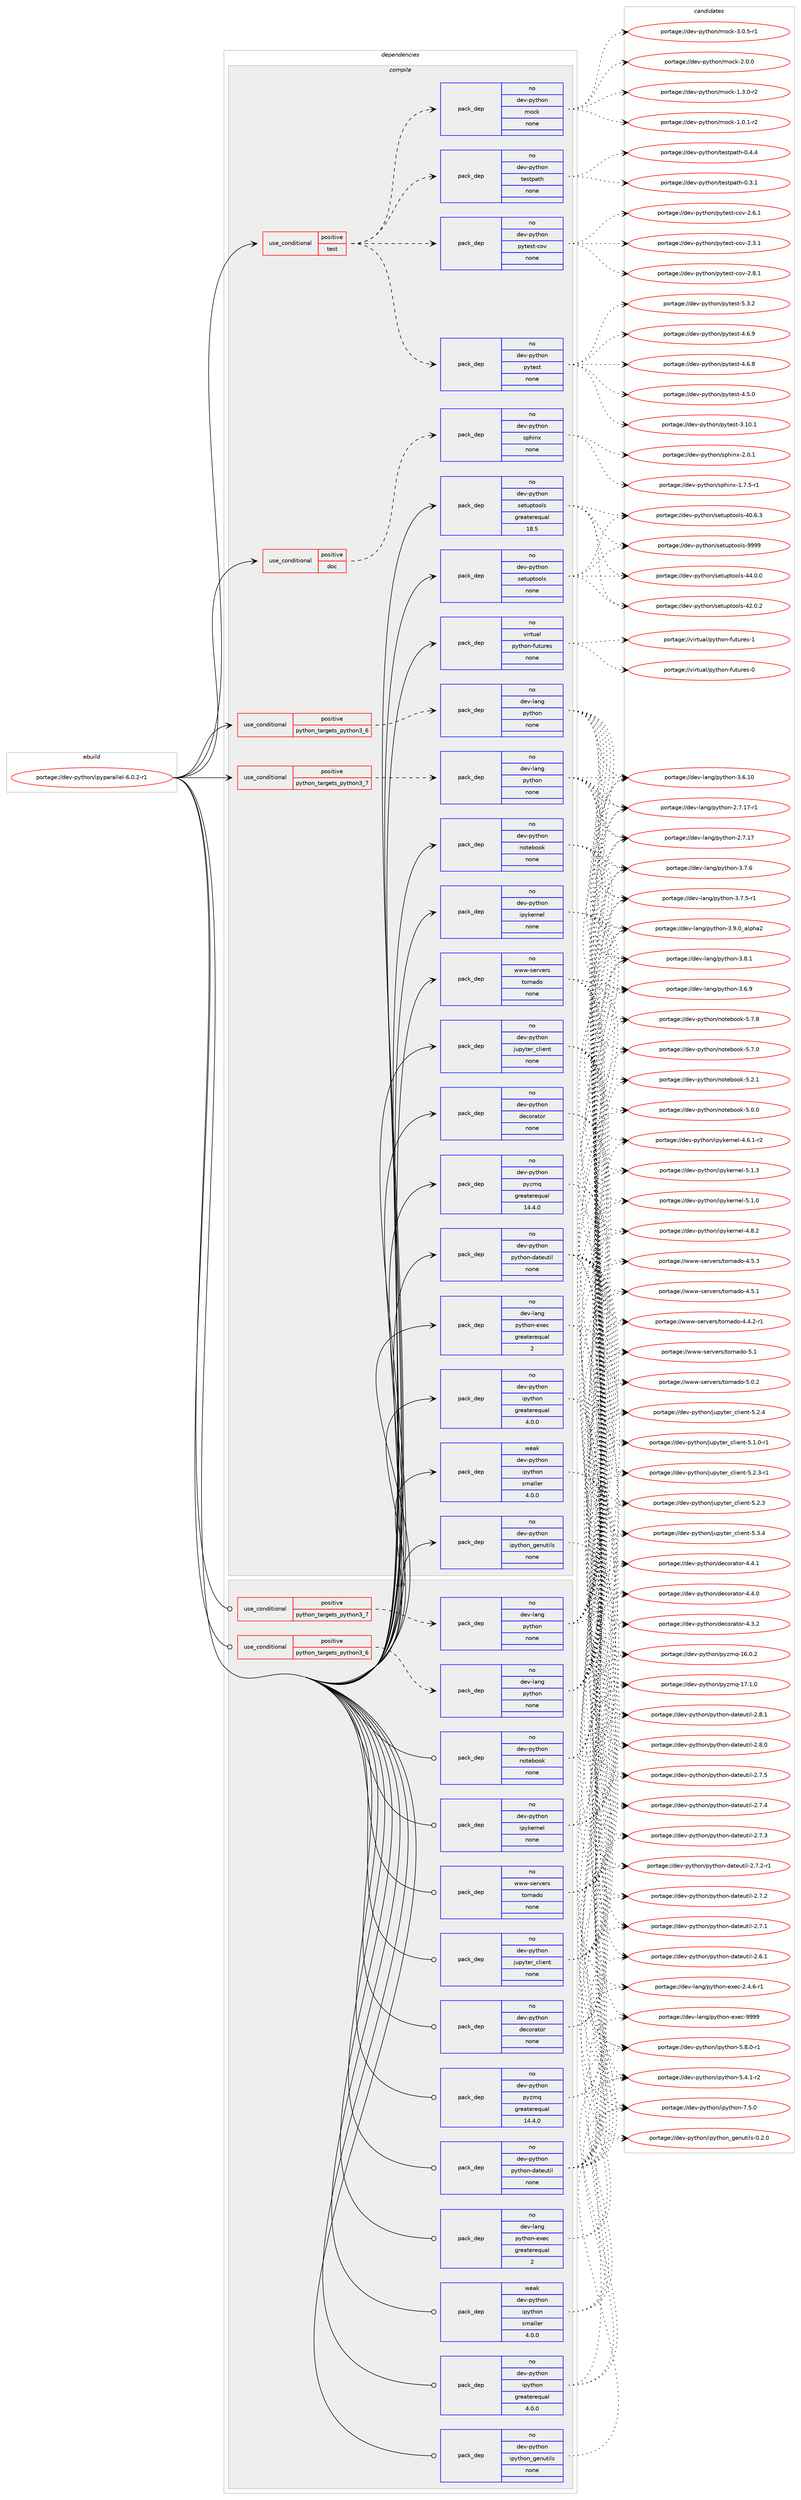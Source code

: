 digraph prolog {

# *************
# Graph options
# *************

newrank=true;
concentrate=true;
compound=true;
graph [rankdir=LR,fontname=Helvetica,fontsize=10,ranksep=1.5];#, ranksep=2.5, nodesep=0.2];
edge  [arrowhead=vee];
node  [fontname=Helvetica,fontsize=10];

# **********
# The ebuild
# **********

subgraph cluster_leftcol {
color=gray;
rank=same;
label=<<i>ebuild</i>>;
id [label="portage://dev-python/ipyparallel-6.0.2-r1", color=red, width=4, href="../dev-python/ipyparallel-6.0.2-r1.svg"];
}

# ****************
# The dependencies
# ****************

subgraph cluster_midcol {
color=gray;
label=<<i>dependencies</i>>;
subgraph cluster_compile {
fillcolor="#eeeeee";
style=filled;
label=<<i>compile</i>>;
subgraph cond114384 {
dependency455342 [label=<<TABLE BORDER="0" CELLBORDER="1" CELLSPACING="0" CELLPADDING="4"><TR><TD ROWSPAN="3" CELLPADDING="10">use_conditional</TD></TR><TR><TD>positive</TD></TR><TR><TD>doc</TD></TR></TABLE>>, shape=none, color=red];
subgraph pack335975 {
dependency455343 [label=<<TABLE BORDER="0" CELLBORDER="1" CELLSPACING="0" CELLPADDING="4" WIDTH="220"><TR><TD ROWSPAN="6" CELLPADDING="30">pack_dep</TD></TR><TR><TD WIDTH="110">no</TD></TR><TR><TD>dev-python</TD></TR><TR><TD>sphinx</TD></TR><TR><TD>none</TD></TR><TR><TD></TD></TR></TABLE>>, shape=none, color=blue];
}
dependency455342:e -> dependency455343:w [weight=20,style="dashed",arrowhead="vee"];
}
id:e -> dependency455342:w [weight=20,style="solid",arrowhead="vee"];
subgraph cond114385 {
dependency455344 [label=<<TABLE BORDER="0" CELLBORDER="1" CELLSPACING="0" CELLPADDING="4"><TR><TD ROWSPAN="3" CELLPADDING="10">use_conditional</TD></TR><TR><TD>positive</TD></TR><TR><TD>python_targets_python3_6</TD></TR></TABLE>>, shape=none, color=red];
subgraph pack335976 {
dependency455345 [label=<<TABLE BORDER="0" CELLBORDER="1" CELLSPACING="0" CELLPADDING="4" WIDTH="220"><TR><TD ROWSPAN="6" CELLPADDING="30">pack_dep</TD></TR><TR><TD WIDTH="110">no</TD></TR><TR><TD>dev-lang</TD></TR><TR><TD>python</TD></TR><TR><TD>none</TD></TR><TR><TD></TD></TR></TABLE>>, shape=none, color=blue];
}
dependency455344:e -> dependency455345:w [weight=20,style="dashed",arrowhead="vee"];
}
id:e -> dependency455344:w [weight=20,style="solid",arrowhead="vee"];
subgraph cond114386 {
dependency455346 [label=<<TABLE BORDER="0" CELLBORDER="1" CELLSPACING="0" CELLPADDING="4"><TR><TD ROWSPAN="3" CELLPADDING="10">use_conditional</TD></TR><TR><TD>positive</TD></TR><TR><TD>python_targets_python3_7</TD></TR></TABLE>>, shape=none, color=red];
subgraph pack335977 {
dependency455347 [label=<<TABLE BORDER="0" CELLBORDER="1" CELLSPACING="0" CELLPADDING="4" WIDTH="220"><TR><TD ROWSPAN="6" CELLPADDING="30">pack_dep</TD></TR><TR><TD WIDTH="110">no</TD></TR><TR><TD>dev-lang</TD></TR><TR><TD>python</TD></TR><TR><TD>none</TD></TR><TR><TD></TD></TR></TABLE>>, shape=none, color=blue];
}
dependency455346:e -> dependency455347:w [weight=20,style="dashed",arrowhead="vee"];
}
id:e -> dependency455346:w [weight=20,style="solid",arrowhead="vee"];
subgraph cond114387 {
dependency455348 [label=<<TABLE BORDER="0" CELLBORDER="1" CELLSPACING="0" CELLPADDING="4"><TR><TD ROWSPAN="3" CELLPADDING="10">use_conditional</TD></TR><TR><TD>positive</TD></TR><TR><TD>test</TD></TR></TABLE>>, shape=none, color=red];
subgraph pack335978 {
dependency455349 [label=<<TABLE BORDER="0" CELLBORDER="1" CELLSPACING="0" CELLPADDING="4" WIDTH="220"><TR><TD ROWSPAN="6" CELLPADDING="30">pack_dep</TD></TR><TR><TD WIDTH="110">no</TD></TR><TR><TD>dev-python</TD></TR><TR><TD>mock</TD></TR><TR><TD>none</TD></TR><TR><TD></TD></TR></TABLE>>, shape=none, color=blue];
}
dependency455348:e -> dependency455349:w [weight=20,style="dashed",arrowhead="vee"];
subgraph pack335979 {
dependency455350 [label=<<TABLE BORDER="0" CELLBORDER="1" CELLSPACING="0" CELLPADDING="4" WIDTH="220"><TR><TD ROWSPAN="6" CELLPADDING="30">pack_dep</TD></TR><TR><TD WIDTH="110">no</TD></TR><TR><TD>dev-python</TD></TR><TR><TD>pytest</TD></TR><TR><TD>none</TD></TR><TR><TD></TD></TR></TABLE>>, shape=none, color=blue];
}
dependency455348:e -> dependency455350:w [weight=20,style="dashed",arrowhead="vee"];
subgraph pack335980 {
dependency455351 [label=<<TABLE BORDER="0" CELLBORDER="1" CELLSPACING="0" CELLPADDING="4" WIDTH="220"><TR><TD ROWSPAN="6" CELLPADDING="30">pack_dep</TD></TR><TR><TD WIDTH="110">no</TD></TR><TR><TD>dev-python</TD></TR><TR><TD>pytest-cov</TD></TR><TR><TD>none</TD></TR><TR><TD></TD></TR></TABLE>>, shape=none, color=blue];
}
dependency455348:e -> dependency455351:w [weight=20,style="dashed",arrowhead="vee"];
subgraph pack335981 {
dependency455352 [label=<<TABLE BORDER="0" CELLBORDER="1" CELLSPACING="0" CELLPADDING="4" WIDTH="220"><TR><TD ROWSPAN="6" CELLPADDING="30">pack_dep</TD></TR><TR><TD WIDTH="110">no</TD></TR><TR><TD>dev-python</TD></TR><TR><TD>testpath</TD></TR><TR><TD>none</TD></TR><TR><TD></TD></TR></TABLE>>, shape=none, color=blue];
}
dependency455348:e -> dependency455352:w [weight=20,style="dashed",arrowhead="vee"];
}
id:e -> dependency455348:w [weight=20,style="solid",arrowhead="vee"];
subgraph pack335982 {
dependency455353 [label=<<TABLE BORDER="0" CELLBORDER="1" CELLSPACING="0" CELLPADDING="4" WIDTH="220"><TR><TD ROWSPAN="6" CELLPADDING="30">pack_dep</TD></TR><TR><TD WIDTH="110">no</TD></TR><TR><TD>dev-lang</TD></TR><TR><TD>python-exec</TD></TR><TR><TD>greaterequal</TD></TR><TR><TD>2</TD></TR></TABLE>>, shape=none, color=blue];
}
id:e -> dependency455353:w [weight=20,style="solid",arrowhead="vee"];
subgraph pack335983 {
dependency455354 [label=<<TABLE BORDER="0" CELLBORDER="1" CELLSPACING="0" CELLPADDING="4" WIDTH="220"><TR><TD ROWSPAN="6" CELLPADDING="30">pack_dep</TD></TR><TR><TD WIDTH="110">no</TD></TR><TR><TD>dev-python</TD></TR><TR><TD>decorator</TD></TR><TR><TD>none</TD></TR><TR><TD></TD></TR></TABLE>>, shape=none, color=blue];
}
id:e -> dependency455354:w [weight=20,style="solid",arrowhead="vee"];
subgraph pack335984 {
dependency455355 [label=<<TABLE BORDER="0" CELLBORDER="1" CELLSPACING="0" CELLPADDING="4" WIDTH="220"><TR><TD ROWSPAN="6" CELLPADDING="30">pack_dep</TD></TR><TR><TD WIDTH="110">no</TD></TR><TR><TD>dev-python</TD></TR><TR><TD>ipykernel</TD></TR><TR><TD>none</TD></TR><TR><TD></TD></TR></TABLE>>, shape=none, color=blue];
}
id:e -> dependency455355:w [weight=20,style="solid",arrowhead="vee"];
subgraph pack335985 {
dependency455356 [label=<<TABLE BORDER="0" CELLBORDER="1" CELLSPACING="0" CELLPADDING="4" WIDTH="220"><TR><TD ROWSPAN="6" CELLPADDING="30">pack_dep</TD></TR><TR><TD WIDTH="110">no</TD></TR><TR><TD>dev-python</TD></TR><TR><TD>ipython</TD></TR><TR><TD>greaterequal</TD></TR><TR><TD>4.0.0</TD></TR></TABLE>>, shape=none, color=blue];
}
id:e -> dependency455356:w [weight=20,style="solid",arrowhead="vee"];
subgraph pack335986 {
dependency455357 [label=<<TABLE BORDER="0" CELLBORDER="1" CELLSPACING="0" CELLPADDING="4" WIDTH="220"><TR><TD ROWSPAN="6" CELLPADDING="30">pack_dep</TD></TR><TR><TD WIDTH="110">no</TD></TR><TR><TD>dev-python</TD></TR><TR><TD>ipython_genutils</TD></TR><TR><TD>none</TD></TR><TR><TD></TD></TR></TABLE>>, shape=none, color=blue];
}
id:e -> dependency455357:w [weight=20,style="solid",arrowhead="vee"];
subgraph pack335987 {
dependency455358 [label=<<TABLE BORDER="0" CELLBORDER="1" CELLSPACING="0" CELLPADDING="4" WIDTH="220"><TR><TD ROWSPAN="6" CELLPADDING="30">pack_dep</TD></TR><TR><TD WIDTH="110">no</TD></TR><TR><TD>dev-python</TD></TR><TR><TD>jupyter_client</TD></TR><TR><TD>none</TD></TR><TR><TD></TD></TR></TABLE>>, shape=none, color=blue];
}
id:e -> dependency455358:w [weight=20,style="solid",arrowhead="vee"];
subgraph pack335988 {
dependency455359 [label=<<TABLE BORDER="0" CELLBORDER="1" CELLSPACING="0" CELLPADDING="4" WIDTH="220"><TR><TD ROWSPAN="6" CELLPADDING="30">pack_dep</TD></TR><TR><TD WIDTH="110">no</TD></TR><TR><TD>dev-python</TD></TR><TR><TD>notebook</TD></TR><TR><TD>none</TD></TR><TR><TD></TD></TR></TABLE>>, shape=none, color=blue];
}
id:e -> dependency455359:w [weight=20,style="solid",arrowhead="vee"];
subgraph pack335989 {
dependency455360 [label=<<TABLE BORDER="0" CELLBORDER="1" CELLSPACING="0" CELLPADDING="4" WIDTH="220"><TR><TD ROWSPAN="6" CELLPADDING="30">pack_dep</TD></TR><TR><TD WIDTH="110">no</TD></TR><TR><TD>dev-python</TD></TR><TR><TD>python-dateutil</TD></TR><TR><TD>none</TD></TR><TR><TD></TD></TR></TABLE>>, shape=none, color=blue];
}
id:e -> dependency455360:w [weight=20,style="solid",arrowhead="vee"];
subgraph pack335990 {
dependency455361 [label=<<TABLE BORDER="0" CELLBORDER="1" CELLSPACING="0" CELLPADDING="4" WIDTH="220"><TR><TD ROWSPAN="6" CELLPADDING="30">pack_dep</TD></TR><TR><TD WIDTH="110">no</TD></TR><TR><TD>dev-python</TD></TR><TR><TD>pyzmq</TD></TR><TR><TD>greaterequal</TD></TR><TR><TD>14.4.0</TD></TR></TABLE>>, shape=none, color=blue];
}
id:e -> dependency455361:w [weight=20,style="solid",arrowhead="vee"];
subgraph pack335991 {
dependency455362 [label=<<TABLE BORDER="0" CELLBORDER="1" CELLSPACING="0" CELLPADDING="4" WIDTH="220"><TR><TD ROWSPAN="6" CELLPADDING="30">pack_dep</TD></TR><TR><TD WIDTH="110">no</TD></TR><TR><TD>dev-python</TD></TR><TR><TD>setuptools</TD></TR><TR><TD>greaterequal</TD></TR><TR><TD>18.5</TD></TR></TABLE>>, shape=none, color=blue];
}
id:e -> dependency455362:w [weight=20,style="solid",arrowhead="vee"];
subgraph pack335992 {
dependency455363 [label=<<TABLE BORDER="0" CELLBORDER="1" CELLSPACING="0" CELLPADDING="4" WIDTH="220"><TR><TD ROWSPAN="6" CELLPADDING="30">pack_dep</TD></TR><TR><TD WIDTH="110">no</TD></TR><TR><TD>dev-python</TD></TR><TR><TD>setuptools</TD></TR><TR><TD>none</TD></TR><TR><TD></TD></TR></TABLE>>, shape=none, color=blue];
}
id:e -> dependency455363:w [weight=20,style="solid",arrowhead="vee"];
subgraph pack335993 {
dependency455364 [label=<<TABLE BORDER="0" CELLBORDER="1" CELLSPACING="0" CELLPADDING="4" WIDTH="220"><TR><TD ROWSPAN="6" CELLPADDING="30">pack_dep</TD></TR><TR><TD WIDTH="110">no</TD></TR><TR><TD>virtual</TD></TR><TR><TD>python-futures</TD></TR><TR><TD>none</TD></TR><TR><TD></TD></TR></TABLE>>, shape=none, color=blue];
}
id:e -> dependency455364:w [weight=20,style="solid",arrowhead="vee"];
subgraph pack335994 {
dependency455365 [label=<<TABLE BORDER="0" CELLBORDER="1" CELLSPACING="0" CELLPADDING="4" WIDTH="220"><TR><TD ROWSPAN="6" CELLPADDING="30">pack_dep</TD></TR><TR><TD WIDTH="110">no</TD></TR><TR><TD>www-servers</TD></TR><TR><TD>tornado</TD></TR><TR><TD>none</TD></TR><TR><TD></TD></TR></TABLE>>, shape=none, color=blue];
}
id:e -> dependency455365:w [weight=20,style="solid",arrowhead="vee"];
subgraph pack335995 {
dependency455366 [label=<<TABLE BORDER="0" CELLBORDER="1" CELLSPACING="0" CELLPADDING="4" WIDTH="220"><TR><TD ROWSPAN="6" CELLPADDING="30">pack_dep</TD></TR><TR><TD WIDTH="110">weak</TD></TR><TR><TD>dev-python</TD></TR><TR><TD>ipython</TD></TR><TR><TD>smaller</TD></TR><TR><TD>4.0.0</TD></TR></TABLE>>, shape=none, color=blue];
}
id:e -> dependency455366:w [weight=20,style="solid",arrowhead="vee"];
}
subgraph cluster_compileandrun {
fillcolor="#eeeeee";
style=filled;
label=<<i>compile and run</i>>;
}
subgraph cluster_run {
fillcolor="#eeeeee";
style=filled;
label=<<i>run</i>>;
subgraph cond114388 {
dependency455367 [label=<<TABLE BORDER="0" CELLBORDER="1" CELLSPACING="0" CELLPADDING="4"><TR><TD ROWSPAN="3" CELLPADDING="10">use_conditional</TD></TR><TR><TD>positive</TD></TR><TR><TD>python_targets_python3_6</TD></TR></TABLE>>, shape=none, color=red];
subgraph pack335996 {
dependency455368 [label=<<TABLE BORDER="0" CELLBORDER="1" CELLSPACING="0" CELLPADDING="4" WIDTH="220"><TR><TD ROWSPAN="6" CELLPADDING="30">pack_dep</TD></TR><TR><TD WIDTH="110">no</TD></TR><TR><TD>dev-lang</TD></TR><TR><TD>python</TD></TR><TR><TD>none</TD></TR><TR><TD></TD></TR></TABLE>>, shape=none, color=blue];
}
dependency455367:e -> dependency455368:w [weight=20,style="dashed",arrowhead="vee"];
}
id:e -> dependency455367:w [weight=20,style="solid",arrowhead="odot"];
subgraph cond114389 {
dependency455369 [label=<<TABLE BORDER="0" CELLBORDER="1" CELLSPACING="0" CELLPADDING="4"><TR><TD ROWSPAN="3" CELLPADDING="10">use_conditional</TD></TR><TR><TD>positive</TD></TR><TR><TD>python_targets_python3_7</TD></TR></TABLE>>, shape=none, color=red];
subgraph pack335997 {
dependency455370 [label=<<TABLE BORDER="0" CELLBORDER="1" CELLSPACING="0" CELLPADDING="4" WIDTH="220"><TR><TD ROWSPAN="6" CELLPADDING="30">pack_dep</TD></TR><TR><TD WIDTH="110">no</TD></TR><TR><TD>dev-lang</TD></TR><TR><TD>python</TD></TR><TR><TD>none</TD></TR><TR><TD></TD></TR></TABLE>>, shape=none, color=blue];
}
dependency455369:e -> dependency455370:w [weight=20,style="dashed",arrowhead="vee"];
}
id:e -> dependency455369:w [weight=20,style="solid",arrowhead="odot"];
subgraph pack335998 {
dependency455371 [label=<<TABLE BORDER="0" CELLBORDER="1" CELLSPACING="0" CELLPADDING="4" WIDTH="220"><TR><TD ROWSPAN="6" CELLPADDING="30">pack_dep</TD></TR><TR><TD WIDTH="110">no</TD></TR><TR><TD>dev-lang</TD></TR><TR><TD>python-exec</TD></TR><TR><TD>greaterequal</TD></TR><TR><TD>2</TD></TR></TABLE>>, shape=none, color=blue];
}
id:e -> dependency455371:w [weight=20,style="solid",arrowhead="odot"];
subgraph pack335999 {
dependency455372 [label=<<TABLE BORDER="0" CELLBORDER="1" CELLSPACING="0" CELLPADDING="4" WIDTH="220"><TR><TD ROWSPAN="6" CELLPADDING="30">pack_dep</TD></TR><TR><TD WIDTH="110">no</TD></TR><TR><TD>dev-python</TD></TR><TR><TD>decorator</TD></TR><TR><TD>none</TD></TR><TR><TD></TD></TR></TABLE>>, shape=none, color=blue];
}
id:e -> dependency455372:w [weight=20,style="solid",arrowhead="odot"];
subgraph pack336000 {
dependency455373 [label=<<TABLE BORDER="0" CELLBORDER="1" CELLSPACING="0" CELLPADDING="4" WIDTH="220"><TR><TD ROWSPAN="6" CELLPADDING="30">pack_dep</TD></TR><TR><TD WIDTH="110">no</TD></TR><TR><TD>dev-python</TD></TR><TR><TD>ipykernel</TD></TR><TR><TD>none</TD></TR><TR><TD></TD></TR></TABLE>>, shape=none, color=blue];
}
id:e -> dependency455373:w [weight=20,style="solid",arrowhead="odot"];
subgraph pack336001 {
dependency455374 [label=<<TABLE BORDER="0" CELLBORDER="1" CELLSPACING="0" CELLPADDING="4" WIDTH="220"><TR><TD ROWSPAN="6" CELLPADDING="30">pack_dep</TD></TR><TR><TD WIDTH="110">no</TD></TR><TR><TD>dev-python</TD></TR><TR><TD>ipython</TD></TR><TR><TD>greaterequal</TD></TR><TR><TD>4.0.0</TD></TR></TABLE>>, shape=none, color=blue];
}
id:e -> dependency455374:w [weight=20,style="solid",arrowhead="odot"];
subgraph pack336002 {
dependency455375 [label=<<TABLE BORDER="0" CELLBORDER="1" CELLSPACING="0" CELLPADDING="4" WIDTH="220"><TR><TD ROWSPAN="6" CELLPADDING="30">pack_dep</TD></TR><TR><TD WIDTH="110">no</TD></TR><TR><TD>dev-python</TD></TR><TR><TD>ipython_genutils</TD></TR><TR><TD>none</TD></TR><TR><TD></TD></TR></TABLE>>, shape=none, color=blue];
}
id:e -> dependency455375:w [weight=20,style="solid",arrowhead="odot"];
subgraph pack336003 {
dependency455376 [label=<<TABLE BORDER="0" CELLBORDER="1" CELLSPACING="0" CELLPADDING="4" WIDTH="220"><TR><TD ROWSPAN="6" CELLPADDING="30">pack_dep</TD></TR><TR><TD WIDTH="110">no</TD></TR><TR><TD>dev-python</TD></TR><TR><TD>jupyter_client</TD></TR><TR><TD>none</TD></TR><TR><TD></TD></TR></TABLE>>, shape=none, color=blue];
}
id:e -> dependency455376:w [weight=20,style="solid",arrowhead="odot"];
subgraph pack336004 {
dependency455377 [label=<<TABLE BORDER="0" CELLBORDER="1" CELLSPACING="0" CELLPADDING="4" WIDTH="220"><TR><TD ROWSPAN="6" CELLPADDING="30">pack_dep</TD></TR><TR><TD WIDTH="110">no</TD></TR><TR><TD>dev-python</TD></TR><TR><TD>notebook</TD></TR><TR><TD>none</TD></TR><TR><TD></TD></TR></TABLE>>, shape=none, color=blue];
}
id:e -> dependency455377:w [weight=20,style="solid",arrowhead="odot"];
subgraph pack336005 {
dependency455378 [label=<<TABLE BORDER="0" CELLBORDER="1" CELLSPACING="0" CELLPADDING="4" WIDTH="220"><TR><TD ROWSPAN="6" CELLPADDING="30">pack_dep</TD></TR><TR><TD WIDTH="110">no</TD></TR><TR><TD>dev-python</TD></TR><TR><TD>python-dateutil</TD></TR><TR><TD>none</TD></TR><TR><TD></TD></TR></TABLE>>, shape=none, color=blue];
}
id:e -> dependency455378:w [weight=20,style="solid",arrowhead="odot"];
subgraph pack336006 {
dependency455379 [label=<<TABLE BORDER="0" CELLBORDER="1" CELLSPACING="0" CELLPADDING="4" WIDTH="220"><TR><TD ROWSPAN="6" CELLPADDING="30">pack_dep</TD></TR><TR><TD WIDTH="110">no</TD></TR><TR><TD>dev-python</TD></TR><TR><TD>pyzmq</TD></TR><TR><TD>greaterequal</TD></TR><TR><TD>14.4.0</TD></TR></TABLE>>, shape=none, color=blue];
}
id:e -> dependency455379:w [weight=20,style="solid",arrowhead="odot"];
subgraph pack336007 {
dependency455380 [label=<<TABLE BORDER="0" CELLBORDER="1" CELLSPACING="0" CELLPADDING="4" WIDTH="220"><TR><TD ROWSPAN="6" CELLPADDING="30">pack_dep</TD></TR><TR><TD WIDTH="110">no</TD></TR><TR><TD>www-servers</TD></TR><TR><TD>tornado</TD></TR><TR><TD>none</TD></TR><TR><TD></TD></TR></TABLE>>, shape=none, color=blue];
}
id:e -> dependency455380:w [weight=20,style="solid",arrowhead="odot"];
subgraph pack336008 {
dependency455381 [label=<<TABLE BORDER="0" CELLBORDER="1" CELLSPACING="0" CELLPADDING="4" WIDTH="220"><TR><TD ROWSPAN="6" CELLPADDING="30">pack_dep</TD></TR><TR><TD WIDTH="110">weak</TD></TR><TR><TD>dev-python</TD></TR><TR><TD>ipython</TD></TR><TR><TD>smaller</TD></TR><TR><TD>4.0.0</TD></TR></TABLE>>, shape=none, color=blue];
}
id:e -> dependency455381:w [weight=20,style="solid",arrowhead="odot"];
}
}

# **************
# The candidates
# **************

subgraph cluster_choices {
rank=same;
color=gray;
label=<<i>candidates</i>>;

subgraph choice335975 {
color=black;
nodesep=1;
choice1001011184511212111610411111047115112104105110120455046484649 [label="portage://dev-python/sphinx-2.0.1", color=red, width=4,href="../dev-python/sphinx-2.0.1.svg"];
choice10010111845112121116104111110471151121041051101204549465546534511449 [label="portage://dev-python/sphinx-1.7.5-r1", color=red, width=4,href="../dev-python/sphinx-1.7.5-r1.svg"];
dependency455343:e -> choice1001011184511212111610411111047115112104105110120455046484649:w [style=dotted,weight="100"];
dependency455343:e -> choice10010111845112121116104111110471151121041051101204549465546534511449:w [style=dotted,weight="100"];
}
subgraph choice335976 {
color=black;
nodesep=1;
choice10010111845108971101034711212111610411111045514657464895971081121049750 [label="portage://dev-lang/python-3.9.0_alpha2", color=red, width=4,href="../dev-lang/python-3.9.0_alpha2.svg"];
choice100101118451089711010347112121116104111110455146564649 [label="portage://dev-lang/python-3.8.1", color=red, width=4,href="../dev-lang/python-3.8.1.svg"];
choice100101118451089711010347112121116104111110455146554654 [label="portage://dev-lang/python-3.7.6", color=red, width=4,href="../dev-lang/python-3.7.6.svg"];
choice1001011184510897110103471121211161041111104551465546534511449 [label="portage://dev-lang/python-3.7.5-r1", color=red, width=4,href="../dev-lang/python-3.7.5-r1.svg"];
choice100101118451089711010347112121116104111110455146544657 [label="portage://dev-lang/python-3.6.9", color=red, width=4,href="../dev-lang/python-3.6.9.svg"];
choice10010111845108971101034711212111610411111045514654464948 [label="portage://dev-lang/python-3.6.10", color=red, width=4,href="../dev-lang/python-3.6.10.svg"];
choice100101118451089711010347112121116104111110455046554649554511449 [label="portage://dev-lang/python-2.7.17-r1", color=red, width=4,href="../dev-lang/python-2.7.17-r1.svg"];
choice10010111845108971101034711212111610411111045504655464955 [label="portage://dev-lang/python-2.7.17", color=red, width=4,href="../dev-lang/python-2.7.17.svg"];
dependency455345:e -> choice10010111845108971101034711212111610411111045514657464895971081121049750:w [style=dotted,weight="100"];
dependency455345:e -> choice100101118451089711010347112121116104111110455146564649:w [style=dotted,weight="100"];
dependency455345:e -> choice100101118451089711010347112121116104111110455146554654:w [style=dotted,weight="100"];
dependency455345:e -> choice1001011184510897110103471121211161041111104551465546534511449:w [style=dotted,weight="100"];
dependency455345:e -> choice100101118451089711010347112121116104111110455146544657:w [style=dotted,weight="100"];
dependency455345:e -> choice10010111845108971101034711212111610411111045514654464948:w [style=dotted,weight="100"];
dependency455345:e -> choice100101118451089711010347112121116104111110455046554649554511449:w [style=dotted,weight="100"];
dependency455345:e -> choice10010111845108971101034711212111610411111045504655464955:w [style=dotted,weight="100"];
}
subgraph choice335977 {
color=black;
nodesep=1;
choice10010111845108971101034711212111610411111045514657464895971081121049750 [label="portage://dev-lang/python-3.9.0_alpha2", color=red, width=4,href="../dev-lang/python-3.9.0_alpha2.svg"];
choice100101118451089711010347112121116104111110455146564649 [label="portage://dev-lang/python-3.8.1", color=red, width=4,href="../dev-lang/python-3.8.1.svg"];
choice100101118451089711010347112121116104111110455146554654 [label="portage://dev-lang/python-3.7.6", color=red, width=4,href="../dev-lang/python-3.7.6.svg"];
choice1001011184510897110103471121211161041111104551465546534511449 [label="portage://dev-lang/python-3.7.5-r1", color=red, width=4,href="../dev-lang/python-3.7.5-r1.svg"];
choice100101118451089711010347112121116104111110455146544657 [label="portage://dev-lang/python-3.6.9", color=red, width=4,href="../dev-lang/python-3.6.9.svg"];
choice10010111845108971101034711212111610411111045514654464948 [label="portage://dev-lang/python-3.6.10", color=red, width=4,href="../dev-lang/python-3.6.10.svg"];
choice100101118451089711010347112121116104111110455046554649554511449 [label="portage://dev-lang/python-2.7.17-r1", color=red, width=4,href="../dev-lang/python-2.7.17-r1.svg"];
choice10010111845108971101034711212111610411111045504655464955 [label="portage://dev-lang/python-2.7.17", color=red, width=4,href="../dev-lang/python-2.7.17.svg"];
dependency455347:e -> choice10010111845108971101034711212111610411111045514657464895971081121049750:w [style=dotted,weight="100"];
dependency455347:e -> choice100101118451089711010347112121116104111110455146564649:w [style=dotted,weight="100"];
dependency455347:e -> choice100101118451089711010347112121116104111110455146554654:w [style=dotted,weight="100"];
dependency455347:e -> choice1001011184510897110103471121211161041111104551465546534511449:w [style=dotted,weight="100"];
dependency455347:e -> choice100101118451089711010347112121116104111110455146544657:w [style=dotted,weight="100"];
dependency455347:e -> choice10010111845108971101034711212111610411111045514654464948:w [style=dotted,weight="100"];
dependency455347:e -> choice100101118451089711010347112121116104111110455046554649554511449:w [style=dotted,weight="100"];
dependency455347:e -> choice10010111845108971101034711212111610411111045504655464955:w [style=dotted,weight="100"];
}
subgraph choice335978 {
color=black;
nodesep=1;
choice1001011184511212111610411111047109111991074551464846534511449 [label="portage://dev-python/mock-3.0.5-r1", color=red, width=4,href="../dev-python/mock-3.0.5-r1.svg"];
choice100101118451121211161041111104710911199107455046484648 [label="portage://dev-python/mock-2.0.0", color=red, width=4,href="../dev-python/mock-2.0.0.svg"];
choice1001011184511212111610411111047109111991074549465146484511450 [label="portage://dev-python/mock-1.3.0-r2", color=red, width=4,href="../dev-python/mock-1.3.0-r2.svg"];
choice1001011184511212111610411111047109111991074549464846494511450 [label="portage://dev-python/mock-1.0.1-r2", color=red, width=4,href="../dev-python/mock-1.0.1-r2.svg"];
dependency455349:e -> choice1001011184511212111610411111047109111991074551464846534511449:w [style=dotted,weight="100"];
dependency455349:e -> choice100101118451121211161041111104710911199107455046484648:w [style=dotted,weight="100"];
dependency455349:e -> choice1001011184511212111610411111047109111991074549465146484511450:w [style=dotted,weight="100"];
dependency455349:e -> choice1001011184511212111610411111047109111991074549464846494511450:w [style=dotted,weight="100"];
}
subgraph choice335979 {
color=black;
nodesep=1;
choice1001011184511212111610411111047112121116101115116455346514650 [label="portage://dev-python/pytest-5.3.2", color=red, width=4,href="../dev-python/pytest-5.3.2.svg"];
choice1001011184511212111610411111047112121116101115116455246544657 [label="portage://dev-python/pytest-4.6.9", color=red, width=4,href="../dev-python/pytest-4.6.9.svg"];
choice1001011184511212111610411111047112121116101115116455246544656 [label="portage://dev-python/pytest-4.6.8", color=red, width=4,href="../dev-python/pytest-4.6.8.svg"];
choice1001011184511212111610411111047112121116101115116455246534648 [label="portage://dev-python/pytest-4.5.0", color=red, width=4,href="../dev-python/pytest-4.5.0.svg"];
choice100101118451121211161041111104711212111610111511645514649484649 [label="portage://dev-python/pytest-3.10.1", color=red, width=4,href="../dev-python/pytest-3.10.1.svg"];
dependency455350:e -> choice1001011184511212111610411111047112121116101115116455346514650:w [style=dotted,weight="100"];
dependency455350:e -> choice1001011184511212111610411111047112121116101115116455246544657:w [style=dotted,weight="100"];
dependency455350:e -> choice1001011184511212111610411111047112121116101115116455246544656:w [style=dotted,weight="100"];
dependency455350:e -> choice1001011184511212111610411111047112121116101115116455246534648:w [style=dotted,weight="100"];
dependency455350:e -> choice100101118451121211161041111104711212111610111511645514649484649:w [style=dotted,weight="100"];
}
subgraph choice335980 {
color=black;
nodesep=1;
choice10010111845112121116104111110471121211161011151164599111118455046564649 [label="portage://dev-python/pytest-cov-2.8.1", color=red, width=4,href="../dev-python/pytest-cov-2.8.1.svg"];
choice10010111845112121116104111110471121211161011151164599111118455046544649 [label="portage://dev-python/pytest-cov-2.6.1", color=red, width=4,href="../dev-python/pytest-cov-2.6.1.svg"];
choice10010111845112121116104111110471121211161011151164599111118455046514649 [label="portage://dev-python/pytest-cov-2.3.1", color=red, width=4,href="../dev-python/pytest-cov-2.3.1.svg"];
dependency455351:e -> choice10010111845112121116104111110471121211161011151164599111118455046564649:w [style=dotted,weight="100"];
dependency455351:e -> choice10010111845112121116104111110471121211161011151164599111118455046544649:w [style=dotted,weight="100"];
dependency455351:e -> choice10010111845112121116104111110471121211161011151164599111118455046514649:w [style=dotted,weight="100"];
}
subgraph choice335981 {
color=black;
nodesep=1;
choice100101118451121211161041111104711610111511611297116104454846524652 [label="portage://dev-python/testpath-0.4.4", color=red, width=4,href="../dev-python/testpath-0.4.4.svg"];
choice100101118451121211161041111104711610111511611297116104454846514649 [label="portage://dev-python/testpath-0.3.1", color=red, width=4,href="../dev-python/testpath-0.3.1.svg"];
dependency455352:e -> choice100101118451121211161041111104711610111511611297116104454846524652:w [style=dotted,weight="100"];
dependency455352:e -> choice100101118451121211161041111104711610111511611297116104454846514649:w [style=dotted,weight="100"];
}
subgraph choice335982 {
color=black;
nodesep=1;
choice10010111845108971101034711212111610411111045101120101994557575757 [label="portage://dev-lang/python-exec-9999", color=red, width=4,href="../dev-lang/python-exec-9999.svg"];
choice10010111845108971101034711212111610411111045101120101994550465246544511449 [label="portage://dev-lang/python-exec-2.4.6-r1", color=red, width=4,href="../dev-lang/python-exec-2.4.6-r1.svg"];
dependency455353:e -> choice10010111845108971101034711212111610411111045101120101994557575757:w [style=dotted,weight="100"];
dependency455353:e -> choice10010111845108971101034711212111610411111045101120101994550465246544511449:w [style=dotted,weight="100"];
}
subgraph choice335983 {
color=black;
nodesep=1;
choice10010111845112121116104111110471001019911111497116111114455246524649 [label="portage://dev-python/decorator-4.4.1", color=red, width=4,href="../dev-python/decorator-4.4.1.svg"];
choice10010111845112121116104111110471001019911111497116111114455246524648 [label="portage://dev-python/decorator-4.4.0", color=red, width=4,href="../dev-python/decorator-4.4.0.svg"];
choice10010111845112121116104111110471001019911111497116111114455246514650 [label="portage://dev-python/decorator-4.3.2", color=red, width=4,href="../dev-python/decorator-4.3.2.svg"];
dependency455354:e -> choice10010111845112121116104111110471001019911111497116111114455246524649:w [style=dotted,weight="100"];
dependency455354:e -> choice10010111845112121116104111110471001019911111497116111114455246524648:w [style=dotted,weight="100"];
dependency455354:e -> choice10010111845112121116104111110471001019911111497116111114455246514650:w [style=dotted,weight="100"];
}
subgraph choice335984 {
color=black;
nodesep=1;
choice1001011184511212111610411111047105112121107101114110101108455346494651 [label="portage://dev-python/ipykernel-5.1.3", color=red, width=4,href="../dev-python/ipykernel-5.1.3.svg"];
choice1001011184511212111610411111047105112121107101114110101108455346494648 [label="portage://dev-python/ipykernel-5.1.0", color=red, width=4,href="../dev-python/ipykernel-5.1.0.svg"];
choice1001011184511212111610411111047105112121107101114110101108455246564650 [label="portage://dev-python/ipykernel-4.8.2", color=red, width=4,href="../dev-python/ipykernel-4.8.2.svg"];
choice10010111845112121116104111110471051121211071011141101011084552465446494511450 [label="portage://dev-python/ipykernel-4.6.1-r2", color=red, width=4,href="../dev-python/ipykernel-4.6.1-r2.svg"];
dependency455355:e -> choice1001011184511212111610411111047105112121107101114110101108455346494651:w [style=dotted,weight="100"];
dependency455355:e -> choice1001011184511212111610411111047105112121107101114110101108455346494648:w [style=dotted,weight="100"];
dependency455355:e -> choice1001011184511212111610411111047105112121107101114110101108455246564650:w [style=dotted,weight="100"];
dependency455355:e -> choice10010111845112121116104111110471051121211071011141101011084552465446494511450:w [style=dotted,weight="100"];
}
subgraph choice335985 {
color=black;
nodesep=1;
choice1001011184511212111610411111047105112121116104111110455546534648 [label="portage://dev-python/ipython-7.5.0", color=red, width=4,href="../dev-python/ipython-7.5.0.svg"];
choice10010111845112121116104111110471051121211161041111104553465646484511449 [label="portage://dev-python/ipython-5.8.0-r1", color=red, width=4,href="../dev-python/ipython-5.8.0-r1.svg"];
choice10010111845112121116104111110471051121211161041111104553465246494511450 [label="portage://dev-python/ipython-5.4.1-r2", color=red, width=4,href="../dev-python/ipython-5.4.1-r2.svg"];
dependency455356:e -> choice1001011184511212111610411111047105112121116104111110455546534648:w [style=dotted,weight="100"];
dependency455356:e -> choice10010111845112121116104111110471051121211161041111104553465646484511449:w [style=dotted,weight="100"];
dependency455356:e -> choice10010111845112121116104111110471051121211161041111104553465246494511450:w [style=dotted,weight="100"];
}
subgraph choice335986 {
color=black;
nodesep=1;
choice100101118451121211161041111104710511212111610411111095103101110117116105108115454846504648 [label="portage://dev-python/ipython_genutils-0.2.0", color=red, width=4,href="../dev-python/ipython_genutils-0.2.0.svg"];
dependency455357:e -> choice100101118451121211161041111104710511212111610411111095103101110117116105108115454846504648:w [style=dotted,weight="100"];
}
subgraph choice335987 {
color=black;
nodesep=1;
choice10010111845112121116104111110471061171121211161011149599108105101110116455346514652 [label="portage://dev-python/jupyter_client-5.3.4", color=red, width=4,href="../dev-python/jupyter_client-5.3.4.svg"];
choice10010111845112121116104111110471061171121211161011149599108105101110116455346504652 [label="portage://dev-python/jupyter_client-5.2.4", color=red, width=4,href="../dev-python/jupyter_client-5.2.4.svg"];
choice100101118451121211161041111104710611711212111610111495991081051011101164553465046514511449 [label="portage://dev-python/jupyter_client-5.2.3-r1", color=red, width=4,href="../dev-python/jupyter_client-5.2.3-r1.svg"];
choice10010111845112121116104111110471061171121211161011149599108105101110116455346504651 [label="portage://dev-python/jupyter_client-5.2.3", color=red, width=4,href="../dev-python/jupyter_client-5.2.3.svg"];
choice100101118451121211161041111104710611711212111610111495991081051011101164553464946484511449 [label="portage://dev-python/jupyter_client-5.1.0-r1", color=red, width=4,href="../dev-python/jupyter_client-5.1.0-r1.svg"];
dependency455358:e -> choice10010111845112121116104111110471061171121211161011149599108105101110116455346514652:w [style=dotted,weight="100"];
dependency455358:e -> choice10010111845112121116104111110471061171121211161011149599108105101110116455346504652:w [style=dotted,weight="100"];
dependency455358:e -> choice100101118451121211161041111104710611711212111610111495991081051011101164553465046514511449:w [style=dotted,weight="100"];
dependency455358:e -> choice10010111845112121116104111110471061171121211161011149599108105101110116455346504651:w [style=dotted,weight="100"];
dependency455358:e -> choice100101118451121211161041111104710611711212111610111495991081051011101164553464946484511449:w [style=dotted,weight="100"];
}
subgraph choice335988 {
color=black;
nodesep=1;
choice100101118451121211161041111104711011111610198111111107455346554656 [label="portage://dev-python/notebook-5.7.8", color=red, width=4,href="../dev-python/notebook-5.7.8.svg"];
choice100101118451121211161041111104711011111610198111111107455346554648 [label="portage://dev-python/notebook-5.7.0", color=red, width=4,href="../dev-python/notebook-5.7.0.svg"];
choice100101118451121211161041111104711011111610198111111107455346504649 [label="portage://dev-python/notebook-5.2.1", color=red, width=4,href="../dev-python/notebook-5.2.1.svg"];
choice100101118451121211161041111104711011111610198111111107455346484648 [label="portage://dev-python/notebook-5.0.0", color=red, width=4,href="../dev-python/notebook-5.0.0.svg"];
dependency455359:e -> choice100101118451121211161041111104711011111610198111111107455346554656:w [style=dotted,weight="100"];
dependency455359:e -> choice100101118451121211161041111104711011111610198111111107455346554648:w [style=dotted,weight="100"];
dependency455359:e -> choice100101118451121211161041111104711011111610198111111107455346504649:w [style=dotted,weight="100"];
dependency455359:e -> choice100101118451121211161041111104711011111610198111111107455346484648:w [style=dotted,weight="100"];
}
subgraph choice335989 {
color=black;
nodesep=1;
choice10010111845112121116104111110471121211161041111104510097116101117116105108455046564649 [label="portage://dev-python/python-dateutil-2.8.1", color=red, width=4,href="../dev-python/python-dateutil-2.8.1.svg"];
choice10010111845112121116104111110471121211161041111104510097116101117116105108455046564648 [label="portage://dev-python/python-dateutil-2.8.0", color=red, width=4,href="../dev-python/python-dateutil-2.8.0.svg"];
choice10010111845112121116104111110471121211161041111104510097116101117116105108455046554653 [label="portage://dev-python/python-dateutil-2.7.5", color=red, width=4,href="../dev-python/python-dateutil-2.7.5.svg"];
choice10010111845112121116104111110471121211161041111104510097116101117116105108455046554652 [label="portage://dev-python/python-dateutil-2.7.4", color=red, width=4,href="../dev-python/python-dateutil-2.7.4.svg"];
choice10010111845112121116104111110471121211161041111104510097116101117116105108455046554651 [label="portage://dev-python/python-dateutil-2.7.3", color=red, width=4,href="../dev-python/python-dateutil-2.7.3.svg"];
choice100101118451121211161041111104711212111610411111045100971161011171161051084550465546504511449 [label="portage://dev-python/python-dateutil-2.7.2-r1", color=red, width=4,href="../dev-python/python-dateutil-2.7.2-r1.svg"];
choice10010111845112121116104111110471121211161041111104510097116101117116105108455046554650 [label="portage://dev-python/python-dateutil-2.7.2", color=red, width=4,href="../dev-python/python-dateutil-2.7.2.svg"];
choice10010111845112121116104111110471121211161041111104510097116101117116105108455046554649 [label="portage://dev-python/python-dateutil-2.7.1", color=red, width=4,href="../dev-python/python-dateutil-2.7.1.svg"];
choice10010111845112121116104111110471121211161041111104510097116101117116105108455046544649 [label="portage://dev-python/python-dateutil-2.6.1", color=red, width=4,href="../dev-python/python-dateutil-2.6.1.svg"];
dependency455360:e -> choice10010111845112121116104111110471121211161041111104510097116101117116105108455046564649:w [style=dotted,weight="100"];
dependency455360:e -> choice10010111845112121116104111110471121211161041111104510097116101117116105108455046564648:w [style=dotted,weight="100"];
dependency455360:e -> choice10010111845112121116104111110471121211161041111104510097116101117116105108455046554653:w [style=dotted,weight="100"];
dependency455360:e -> choice10010111845112121116104111110471121211161041111104510097116101117116105108455046554652:w [style=dotted,weight="100"];
dependency455360:e -> choice10010111845112121116104111110471121211161041111104510097116101117116105108455046554651:w [style=dotted,weight="100"];
dependency455360:e -> choice100101118451121211161041111104711212111610411111045100971161011171161051084550465546504511449:w [style=dotted,weight="100"];
dependency455360:e -> choice10010111845112121116104111110471121211161041111104510097116101117116105108455046554650:w [style=dotted,weight="100"];
dependency455360:e -> choice10010111845112121116104111110471121211161041111104510097116101117116105108455046554649:w [style=dotted,weight="100"];
dependency455360:e -> choice10010111845112121116104111110471121211161041111104510097116101117116105108455046544649:w [style=dotted,weight="100"];
}
subgraph choice335990 {
color=black;
nodesep=1;
choice100101118451121211161041111104711212112210911345495546494648 [label="portage://dev-python/pyzmq-17.1.0", color=red, width=4,href="../dev-python/pyzmq-17.1.0.svg"];
choice100101118451121211161041111104711212112210911345495446484650 [label="portage://dev-python/pyzmq-16.0.2", color=red, width=4,href="../dev-python/pyzmq-16.0.2.svg"];
dependency455361:e -> choice100101118451121211161041111104711212112210911345495546494648:w [style=dotted,weight="100"];
dependency455361:e -> choice100101118451121211161041111104711212112210911345495446484650:w [style=dotted,weight="100"];
}
subgraph choice335991 {
color=black;
nodesep=1;
choice10010111845112121116104111110471151011161171121161111111081154557575757 [label="portage://dev-python/setuptools-9999", color=red, width=4,href="../dev-python/setuptools-9999.svg"];
choice100101118451121211161041111104711510111611711211611111110811545525246484648 [label="portage://dev-python/setuptools-44.0.0", color=red, width=4,href="../dev-python/setuptools-44.0.0.svg"];
choice100101118451121211161041111104711510111611711211611111110811545525046484650 [label="portage://dev-python/setuptools-42.0.2", color=red, width=4,href="../dev-python/setuptools-42.0.2.svg"];
choice100101118451121211161041111104711510111611711211611111110811545524846544651 [label="portage://dev-python/setuptools-40.6.3", color=red, width=4,href="../dev-python/setuptools-40.6.3.svg"];
dependency455362:e -> choice10010111845112121116104111110471151011161171121161111111081154557575757:w [style=dotted,weight="100"];
dependency455362:e -> choice100101118451121211161041111104711510111611711211611111110811545525246484648:w [style=dotted,weight="100"];
dependency455362:e -> choice100101118451121211161041111104711510111611711211611111110811545525046484650:w [style=dotted,weight="100"];
dependency455362:e -> choice100101118451121211161041111104711510111611711211611111110811545524846544651:w [style=dotted,weight="100"];
}
subgraph choice335992 {
color=black;
nodesep=1;
choice10010111845112121116104111110471151011161171121161111111081154557575757 [label="portage://dev-python/setuptools-9999", color=red, width=4,href="../dev-python/setuptools-9999.svg"];
choice100101118451121211161041111104711510111611711211611111110811545525246484648 [label="portage://dev-python/setuptools-44.0.0", color=red, width=4,href="../dev-python/setuptools-44.0.0.svg"];
choice100101118451121211161041111104711510111611711211611111110811545525046484650 [label="portage://dev-python/setuptools-42.0.2", color=red, width=4,href="../dev-python/setuptools-42.0.2.svg"];
choice100101118451121211161041111104711510111611711211611111110811545524846544651 [label="portage://dev-python/setuptools-40.6.3", color=red, width=4,href="../dev-python/setuptools-40.6.3.svg"];
dependency455363:e -> choice10010111845112121116104111110471151011161171121161111111081154557575757:w [style=dotted,weight="100"];
dependency455363:e -> choice100101118451121211161041111104711510111611711211611111110811545525246484648:w [style=dotted,weight="100"];
dependency455363:e -> choice100101118451121211161041111104711510111611711211611111110811545525046484650:w [style=dotted,weight="100"];
dependency455363:e -> choice100101118451121211161041111104711510111611711211611111110811545524846544651:w [style=dotted,weight="100"];
}
subgraph choice335993 {
color=black;
nodesep=1;
choice1181051141161179710847112121116104111110451021171161171141011154549 [label="portage://virtual/python-futures-1", color=red, width=4,href="../virtual/python-futures-1.svg"];
choice1181051141161179710847112121116104111110451021171161171141011154548 [label="portage://virtual/python-futures-0", color=red, width=4,href="../virtual/python-futures-0.svg"];
dependency455364:e -> choice1181051141161179710847112121116104111110451021171161171141011154549:w [style=dotted,weight="100"];
dependency455364:e -> choice1181051141161179710847112121116104111110451021171161171141011154548:w [style=dotted,weight="100"];
}
subgraph choice335994 {
color=black;
nodesep=1;
choice11911911945115101114118101114115471161111141109710011145534649 [label="portage://www-servers/tornado-5.1", color=red, width=4,href="../www-servers/tornado-5.1.svg"];
choice119119119451151011141181011141154711611111411097100111455346484650 [label="portage://www-servers/tornado-5.0.2", color=red, width=4,href="../www-servers/tornado-5.0.2.svg"];
choice119119119451151011141181011141154711611111411097100111455246534651 [label="portage://www-servers/tornado-4.5.3", color=red, width=4,href="../www-servers/tornado-4.5.3.svg"];
choice119119119451151011141181011141154711611111411097100111455246534649 [label="portage://www-servers/tornado-4.5.1", color=red, width=4,href="../www-servers/tornado-4.5.1.svg"];
choice1191191194511510111411810111411547116111114110971001114552465246504511449 [label="portage://www-servers/tornado-4.4.2-r1", color=red, width=4,href="../www-servers/tornado-4.4.2-r1.svg"];
dependency455365:e -> choice11911911945115101114118101114115471161111141109710011145534649:w [style=dotted,weight="100"];
dependency455365:e -> choice119119119451151011141181011141154711611111411097100111455346484650:w [style=dotted,weight="100"];
dependency455365:e -> choice119119119451151011141181011141154711611111411097100111455246534651:w [style=dotted,weight="100"];
dependency455365:e -> choice119119119451151011141181011141154711611111411097100111455246534649:w [style=dotted,weight="100"];
dependency455365:e -> choice1191191194511510111411810111411547116111114110971001114552465246504511449:w [style=dotted,weight="100"];
}
subgraph choice335995 {
color=black;
nodesep=1;
choice1001011184511212111610411111047105112121116104111110455546534648 [label="portage://dev-python/ipython-7.5.0", color=red, width=4,href="../dev-python/ipython-7.5.0.svg"];
choice10010111845112121116104111110471051121211161041111104553465646484511449 [label="portage://dev-python/ipython-5.8.0-r1", color=red, width=4,href="../dev-python/ipython-5.8.0-r1.svg"];
choice10010111845112121116104111110471051121211161041111104553465246494511450 [label="portage://dev-python/ipython-5.4.1-r2", color=red, width=4,href="../dev-python/ipython-5.4.1-r2.svg"];
dependency455366:e -> choice1001011184511212111610411111047105112121116104111110455546534648:w [style=dotted,weight="100"];
dependency455366:e -> choice10010111845112121116104111110471051121211161041111104553465646484511449:w [style=dotted,weight="100"];
dependency455366:e -> choice10010111845112121116104111110471051121211161041111104553465246494511450:w [style=dotted,weight="100"];
}
subgraph choice335996 {
color=black;
nodesep=1;
choice10010111845108971101034711212111610411111045514657464895971081121049750 [label="portage://dev-lang/python-3.9.0_alpha2", color=red, width=4,href="../dev-lang/python-3.9.0_alpha2.svg"];
choice100101118451089711010347112121116104111110455146564649 [label="portage://dev-lang/python-3.8.1", color=red, width=4,href="../dev-lang/python-3.8.1.svg"];
choice100101118451089711010347112121116104111110455146554654 [label="portage://dev-lang/python-3.7.6", color=red, width=4,href="../dev-lang/python-3.7.6.svg"];
choice1001011184510897110103471121211161041111104551465546534511449 [label="portage://dev-lang/python-3.7.5-r1", color=red, width=4,href="../dev-lang/python-3.7.5-r1.svg"];
choice100101118451089711010347112121116104111110455146544657 [label="portage://dev-lang/python-3.6.9", color=red, width=4,href="../dev-lang/python-3.6.9.svg"];
choice10010111845108971101034711212111610411111045514654464948 [label="portage://dev-lang/python-3.6.10", color=red, width=4,href="../dev-lang/python-3.6.10.svg"];
choice100101118451089711010347112121116104111110455046554649554511449 [label="portage://dev-lang/python-2.7.17-r1", color=red, width=4,href="../dev-lang/python-2.7.17-r1.svg"];
choice10010111845108971101034711212111610411111045504655464955 [label="portage://dev-lang/python-2.7.17", color=red, width=4,href="../dev-lang/python-2.7.17.svg"];
dependency455368:e -> choice10010111845108971101034711212111610411111045514657464895971081121049750:w [style=dotted,weight="100"];
dependency455368:e -> choice100101118451089711010347112121116104111110455146564649:w [style=dotted,weight="100"];
dependency455368:e -> choice100101118451089711010347112121116104111110455146554654:w [style=dotted,weight="100"];
dependency455368:e -> choice1001011184510897110103471121211161041111104551465546534511449:w [style=dotted,weight="100"];
dependency455368:e -> choice100101118451089711010347112121116104111110455146544657:w [style=dotted,weight="100"];
dependency455368:e -> choice10010111845108971101034711212111610411111045514654464948:w [style=dotted,weight="100"];
dependency455368:e -> choice100101118451089711010347112121116104111110455046554649554511449:w [style=dotted,weight="100"];
dependency455368:e -> choice10010111845108971101034711212111610411111045504655464955:w [style=dotted,weight="100"];
}
subgraph choice335997 {
color=black;
nodesep=1;
choice10010111845108971101034711212111610411111045514657464895971081121049750 [label="portage://dev-lang/python-3.9.0_alpha2", color=red, width=4,href="../dev-lang/python-3.9.0_alpha2.svg"];
choice100101118451089711010347112121116104111110455146564649 [label="portage://dev-lang/python-3.8.1", color=red, width=4,href="../dev-lang/python-3.8.1.svg"];
choice100101118451089711010347112121116104111110455146554654 [label="portage://dev-lang/python-3.7.6", color=red, width=4,href="../dev-lang/python-3.7.6.svg"];
choice1001011184510897110103471121211161041111104551465546534511449 [label="portage://dev-lang/python-3.7.5-r1", color=red, width=4,href="../dev-lang/python-3.7.5-r1.svg"];
choice100101118451089711010347112121116104111110455146544657 [label="portage://dev-lang/python-3.6.9", color=red, width=4,href="../dev-lang/python-3.6.9.svg"];
choice10010111845108971101034711212111610411111045514654464948 [label="portage://dev-lang/python-3.6.10", color=red, width=4,href="../dev-lang/python-3.6.10.svg"];
choice100101118451089711010347112121116104111110455046554649554511449 [label="portage://dev-lang/python-2.7.17-r1", color=red, width=4,href="../dev-lang/python-2.7.17-r1.svg"];
choice10010111845108971101034711212111610411111045504655464955 [label="portage://dev-lang/python-2.7.17", color=red, width=4,href="../dev-lang/python-2.7.17.svg"];
dependency455370:e -> choice10010111845108971101034711212111610411111045514657464895971081121049750:w [style=dotted,weight="100"];
dependency455370:e -> choice100101118451089711010347112121116104111110455146564649:w [style=dotted,weight="100"];
dependency455370:e -> choice100101118451089711010347112121116104111110455146554654:w [style=dotted,weight="100"];
dependency455370:e -> choice1001011184510897110103471121211161041111104551465546534511449:w [style=dotted,weight="100"];
dependency455370:e -> choice100101118451089711010347112121116104111110455146544657:w [style=dotted,weight="100"];
dependency455370:e -> choice10010111845108971101034711212111610411111045514654464948:w [style=dotted,weight="100"];
dependency455370:e -> choice100101118451089711010347112121116104111110455046554649554511449:w [style=dotted,weight="100"];
dependency455370:e -> choice10010111845108971101034711212111610411111045504655464955:w [style=dotted,weight="100"];
}
subgraph choice335998 {
color=black;
nodesep=1;
choice10010111845108971101034711212111610411111045101120101994557575757 [label="portage://dev-lang/python-exec-9999", color=red, width=4,href="../dev-lang/python-exec-9999.svg"];
choice10010111845108971101034711212111610411111045101120101994550465246544511449 [label="portage://dev-lang/python-exec-2.4.6-r1", color=red, width=4,href="../dev-lang/python-exec-2.4.6-r1.svg"];
dependency455371:e -> choice10010111845108971101034711212111610411111045101120101994557575757:w [style=dotted,weight="100"];
dependency455371:e -> choice10010111845108971101034711212111610411111045101120101994550465246544511449:w [style=dotted,weight="100"];
}
subgraph choice335999 {
color=black;
nodesep=1;
choice10010111845112121116104111110471001019911111497116111114455246524649 [label="portage://dev-python/decorator-4.4.1", color=red, width=4,href="../dev-python/decorator-4.4.1.svg"];
choice10010111845112121116104111110471001019911111497116111114455246524648 [label="portage://dev-python/decorator-4.4.0", color=red, width=4,href="../dev-python/decorator-4.4.0.svg"];
choice10010111845112121116104111110471001019911111497116111114455246514650 [label="portage://dev-python/decorator-4.3.2", color=red, width=4,href="../dev-python/decorator-4.3.2.svg"];
dependency455372:e -> choice10010111845112121116104111110471001019911111497116111114455246524649:w [style=dotted,weight="100"];
dependency455372:e -> choice10010111845112121116104111110471001019911111497116111114455246524648:w [style=dotted,weight="100"];
dependency455372:e -> choice10010111845112121116104111110471001019911111497116111114455246514650:w [style=dotted,weight="100"];
}
subgraph choice336000 {
color=black;
nodesep=1;
choice1001011184511212111610411111047105112121107101114110101108455346494651 [label="portage://dev-python/ipykernel-5.1.3", color=red, width=4,href="../dev-python/ipykernel-5.1.3.svg"];
choice1001011184511212111610411111047105112121107101114110101108455346494648 [label="portage://dev-python/ipykernel-5.1.0", color=red, width=4,href="../dev-python/ipykernel-5.1.0.svg"];
choice1001011184511212111610411111047105112121107101114110101108455246564650 [label="portage://dev-python/ipykernel-4.8.2", color=red, width=4,href="../dev-python/ipykernel-4.8.2.svg"];
choice10010111845112121116104111110471051121211071011141101011084552465446494511450 [label="portage://dev-python/ipykernel-4.6.1-r2", color=red, width=4,href="../dev-python/ipykernel-4.6.1-r2.svg"];
dependency455373:e -> choice1001011184511212111610411111047105112121107101114110101108455346494651:w [style=dotted,weight="100"];
dependency455373:e -> choice1001011184511212111610411111047105112121107101114110101108455346494648:w [style=dotted,weight="100"];
dependency455373:e -> choice1001011184511212111610411111047105112121107101114110101108455246564650:w [style=dotted,weight="100"];
dependency455373:e -> choice10010111845112121116104111110471051121211071011141101011084552465446494511450:w [style=dotted,weight="100"];
}
subgraph choice336001 {
color=black;
nodesep=1;
choice1001011184511212111610411111047105112121116104111110455546534648 [label="portage://dev-python/ipython-7.5.0", color=red, width=4,href="../dev-python/ipython-7.5.0.svg"];
choice10010111845112121116104111110471051121211161041111104553465646484511449 [label="portage://dev-python/ipython-5.8.0-r1", color=red, width=4,href="../dev-python/ipython-5.8.0-r1.svg"];
choice10010111845112121116104111110471051121211161041111104553465246494511450 [label="portage://dev-python/ipython-5.4.1-r2", color=red, width=4,href="../dev-python/ipython-5.4.1-r2.svg"];
dependency455374:e -> choice1001011184511212111610411111047105112121116104111110455546534648:w [style=dotted,weight="100"];
dependency455374:e -> choice10010111845112121116104111110471051121211161041111104553465646484511449:w [style=dotted,weight="100"];
dependency455374:e -> choice10010111845112121116104111110471051121211161041111104553465246494511450:w [style=dotted,weight="100"];
}
subgraph choice336002 {
color=black;
nodesep=1;
choice100101118451121211161041111104710511212111610411111095103101110117116105108115454846504648 [label="portage://dev-python/ipython_genutils-0.2.0", color=red, width=4,href="../dev-python/ipython_genutils-0.2.0.svg"];
dependency455375:e -> choice100101118451121211161041111104710511212111610411111095103101110117116105108115454846504648:w [style=dotted,weight="100"];
}
subgraph choice336003 {
color=black;
nodesep=1;
choice10010111845112121116104111110471061171121211161011149599108105101110116455346514652 [label="portage://dev-python/jupyter_client-5.3.4", color=red, width=4,href="../dev-python/jupyter_client-5.3.4.svg"];
choice10010111845112121116104111110471061171121211161011149599108105101110116455346504652 [label="portage://dev-python/jupyter_client-5.2.4", color=red, width=4,href="../dev-python/jupyter_client-5.2.4.svg"];
choice100101118451121211161041111104710611711212111610111495991081051011101164553465046514511449 [label="portage://dev-python/jupyter_client-5.2.3-r1", color=red, width=4,href="../dev-python/jupyter_client-5.2.3-r1.svg"];
choice10010111845112121116104111110471061171121211161011149599108105101110116455346504651 [label="portage://dev-python/jupyter_client-5.2.3", color=red, width=4,href="../dev-python/jupyter_client-5.2.3.svg"];
choice100101118451121211161041111104710611711212111610111495991081051011101164553464946484511449 [label="portage://dev-python/jupyter_client-5.1.0-r1", color=red, width=4,href="../dev-python/jupyter_client-5.1.0-r1.svg"];
dependency455376:e -> choice10010111845112121116104111110471061171121211161011149599108105101110116455346514652:w [style=dotted,weight="100"];
dependency455376:e -> choice10010111845112121116104111110471061171121211161011149599108105101110116455346504652:w [style=dotted,weight="100"];
dependency455376:e -> choice100101118451121211161041111104710611711212111610111495991081051011101164553465046514511449:w [style=dotted,weight="100"];
dependency455376:e -> choice10010111845112121116104111110471061171121211161011149599108105101110116455346504651:w [style=dotted,weight="100"];
dependency455376:e -> choice100101118451121211161041111104710611711212111610111495991081051011101164553464946484511449:w [style=dotted,weight="100"];
}
subgraph choice336004 {
color=black;
nodesep=1;
choice100101118451121211161041111104711011111610198111111107455346554656 [label="portage://dev-python/notebook-5.7.8", color=red, width=4,href="../dev-python/notebook-5.7.8.svg"];
choice100101118451121211161041111104711011111610198111111107455346554648 [label="portage://dev-python/notebook-5.7.0", color=red, width=4,href="../dev-python/notebook-5.7.0.svg"];
choice100101118451121211161041111104711011111610198111111107455346504649 [label="portage://dev-python/notebook-5.2.1", color=red, width=4,href="../dev-python/notebook-5.2.1.svg"];
choice100101118451121211161041111104711011111610198111111107455346484648 [label="portage://dev-python/notebook-5.0.0", color=red, width=4,href="../dev-python/notebook-5.0.0.svg"];
dependency455377:e -> choice100101118451121211161041111104711011111610198111111107455346554656:w [style=dotted,weight="100"];
dependency455377:e -> choice100101118451121211161041111104711011111610198111111107455346554648:w [style=dotted,weight="100"];
dependency455377:e -> choice100101118451121211161041111104711011111610198111111107455346504649:w [style=dotted,weight="100"];
dependency455377:e -> choice100101118451121211161041111104711011111610198111111107455346484648:w [style=dotted,weight="100"];
}
subgraph choice336005 {
color=black;
nodesep=1;
choice10010111845112121116104111110471121211161041111104510097116101117116105108455046564649 [label="portage://dev-python/python-dateutil-2.8.1", color=red, width=4,href="../dev-python/python-dateutil-2.8.1.svg"];
choice10010111845112121116104111110471121211161041111104510097116101117116105108455046564648 [label="portage://dev-python/python-dateutil-2.8.0", color=red, width=4,href="../dev-python/python-dateutil-2.8.0.svg"];
choice10010111845112121116104111110471121211161041111104510097116101117116105108455046554653 [label="portage://dev-python/python-dateutil-2.7.5", color=red, width=4,href="../dev-python/python-dateutil-2.7.5.svg"];
choice10010111845112121116104111110471121211161041111104510097116101117116105108455046554652 [label="portage://dev-python/python-dateutil-2.7.4", color=red, width=4,href="../dev-python/python-dateutil-2.7.4.svg"];
choice10010111845112121116104111110471121211161041111104510097116101117116105108455046554651 [label="portage://dev-python/python-dateutil-2.7.3", color=red, width=4,href="../dev-python/python-dateutil-2.7.3.svg"];
choice100101118451121211161041111104711212111610411111045100971161011171161051084550465546504511449 [label="portage://dev-python/python-dateutil-2.7.2-r1", color=red, width=4,href="../dev-python/python-dateutil-2.7.2-r1.svg"];
choice10010111845112121116104111110471121211161041111104510097116101117116105108455046554650 [label="portage://dev-python/python-dateutil-2.7.2", color=red, width=4,href="../dev-python/python-dateutil-2.7.2.svg"];
choice10010111845112121116104111110471121211161041111104510097116101117116105108455046554649 [label="portage://dev-python/python-dateutil-2.7.1", color=red, width=4,href="../dev-python/python-dateutil-2.7.1.svg"];
choice10010111845112121116104111110471121211161041111104510097116101117116105108455046544649 [label="portage://dev-python/python-dateutil-2.6.1", color=red, width=4,href="../dev-python/python-dateutil-2.6.1.svg"];
dependency455378:e -> choice10010111845112121116104111110471121211161041111104510097116101117116105108455046564649:w [style=dotted,weight="100"];
dependency455378:e -> choice10010111845112121116104111110471121211161041111104510097116101117116105108455046564648:w [style=dotted,weight="100"];
dependency455378:e -> choice10010111845112121116104111110471121211161041111104510097116101117116105108455046554653:w [style=dotted,weight="100"];
dependency455378:e -> choice10010111845112121116104111110471121211161041111104510097116101117116105108455046554652:w [style=dotted,weight="100"];
dependency455378:e -> choice10010111845112121116104111110471121211161041111104510097116101117116105108455046554651:w [style=dotted,weight="100"];
dependency455378:e -> choice100101118451121211161041111104711212111610411111045100971161011171161051084550465546504511449:w [style=dotted,weight="100"];
dependency455378:e -> choice10010111845112121116104111110471121211161041111104510097116101117116105108455046554650:w [style=dotted,weight="100"];
dependency455378:e -> choice10010111845112121116104111110471121211161041111104510097116101117116105108455046554649:w [style=dotted,weight="100"];
dependency455378:e -> choice10010111845112121116104111110471121211161041111104510097116101117116105108455046544649:w [style=dotted,weight="100"];
}
subgraph choice336006 {
color=black;
nodesep=1;
choice100101118451121211161041111104711212112210911345495546494648 [label="portage://dev-python/pyzmq-17.1.0", color=red, width=4,href="../dev-python/pyzmq-17.1.0.svg"];
choice100101118451121211161041111104711212112210911345495446484650 [label="portage://dev-python/pyzmq-16.0.2", color=red, width=4,href="../dev-python/pyzmq-16.0.2.svg"];
dependency455379:e -> choice100101118451121211161041111104711212112210911345495546494648:w [style=dotted,weight="100"];
dependency455379:e -> choice100101118451121211161041111104711212112210911345495446484650:w [style=dotted,weight="100"];
}
subgraph choice336007 {
color=black;
nodesep=1;
choice11911911945115101114118101114115471161111141109710011145534649 [label="portage://www-servers/tornado-5.1", color=red, width=4,href="../www-servers/tornado-5.1.svg"];
choice119119119451151011141181011141154711611111411097100111455346484650 [label="portage://www-servers/tornado-5.0.2", color=red, width=4,href="../www-servers/tornado-5.0.2.svg"];
choice119119119451151011141181011141154711611111411097100111455246534651 [label="portage://www-servers/tornado-4.5.3", color=red, width=4,href="../www-servers/tornado-4.5.3.svg"];
choice119119119451151011141181011141154711611111411097100111455246534649 [label="portage://www-servers/tornado-4.5.1", color=red, width=4,href="../www-servers/tornado-4.5.1.svg"];
choice1191191194511510111411810111411547116111114110971001114552465246504511449 [label="portage://www-servers/tornado-4.4.2-r1", color=red, width=4,href="../www-servers/tornado-4.4.2-r1.svg"];
dependency455380:e -> choice11911911945115101114118101114115471161111141109710011145534649:w [style=dotted,weight="100"];
dependency455380:e -> choice119119119451151011141181011141154711611111411097100111455346484650:w [style=dotted,weight="100"];
dependency455380:e -> choice119119119451151011141181011141154711611111411097100111455246534651:w [style=dotted,weight="100"];
dependency455380:e -> choice119119119451151011141181011141154711611111411097100111455246534649:w [style=dotted,weight="100"];
dependency455380:e -> choice1191191194511510111411810111411547116111114110971001114552465246504511449:w [style=dotted,weight="100"];
}
subgraph choice336008 {
color=black;
nodesep=1;
choice1001011184511212111610411111047105112121116104111110455546534648 [label="portage://dev-python/ipython-7.5.0", color=red, width=4,href="../dev-python/ipython-7.5.0.svg"];
choice10010111845112121116104111110471051121211161041111104553465646484511449 [label="portage://dev-python/ipython-5.8.0-r1", color=red, width=4,href="../dev-python/ipython-5.8.0-r1.svg"];
choice10010111845112121116104111110471051121211161041111104553465246494511450 [label="portage://dev-python/ipython-5.4.1-r2", color=red, width=4,href="../dev-python/ipython-5.4.1-r2.svg"];
dependency455381:e -> choice1001011184511212111610411111047105112121116104111110455546534648:w [style=dotted,weight="100"];
dependency455381:e -> choice10010111845112121116104111110471051121211161041111104553465646484511449:w [style=dotted,weight="100"];
dependency455381:e -> choice10010111845112121116104111110471051121211161041111104553465246494511450:w [style=dotted,weight="100"];
}
}

}
